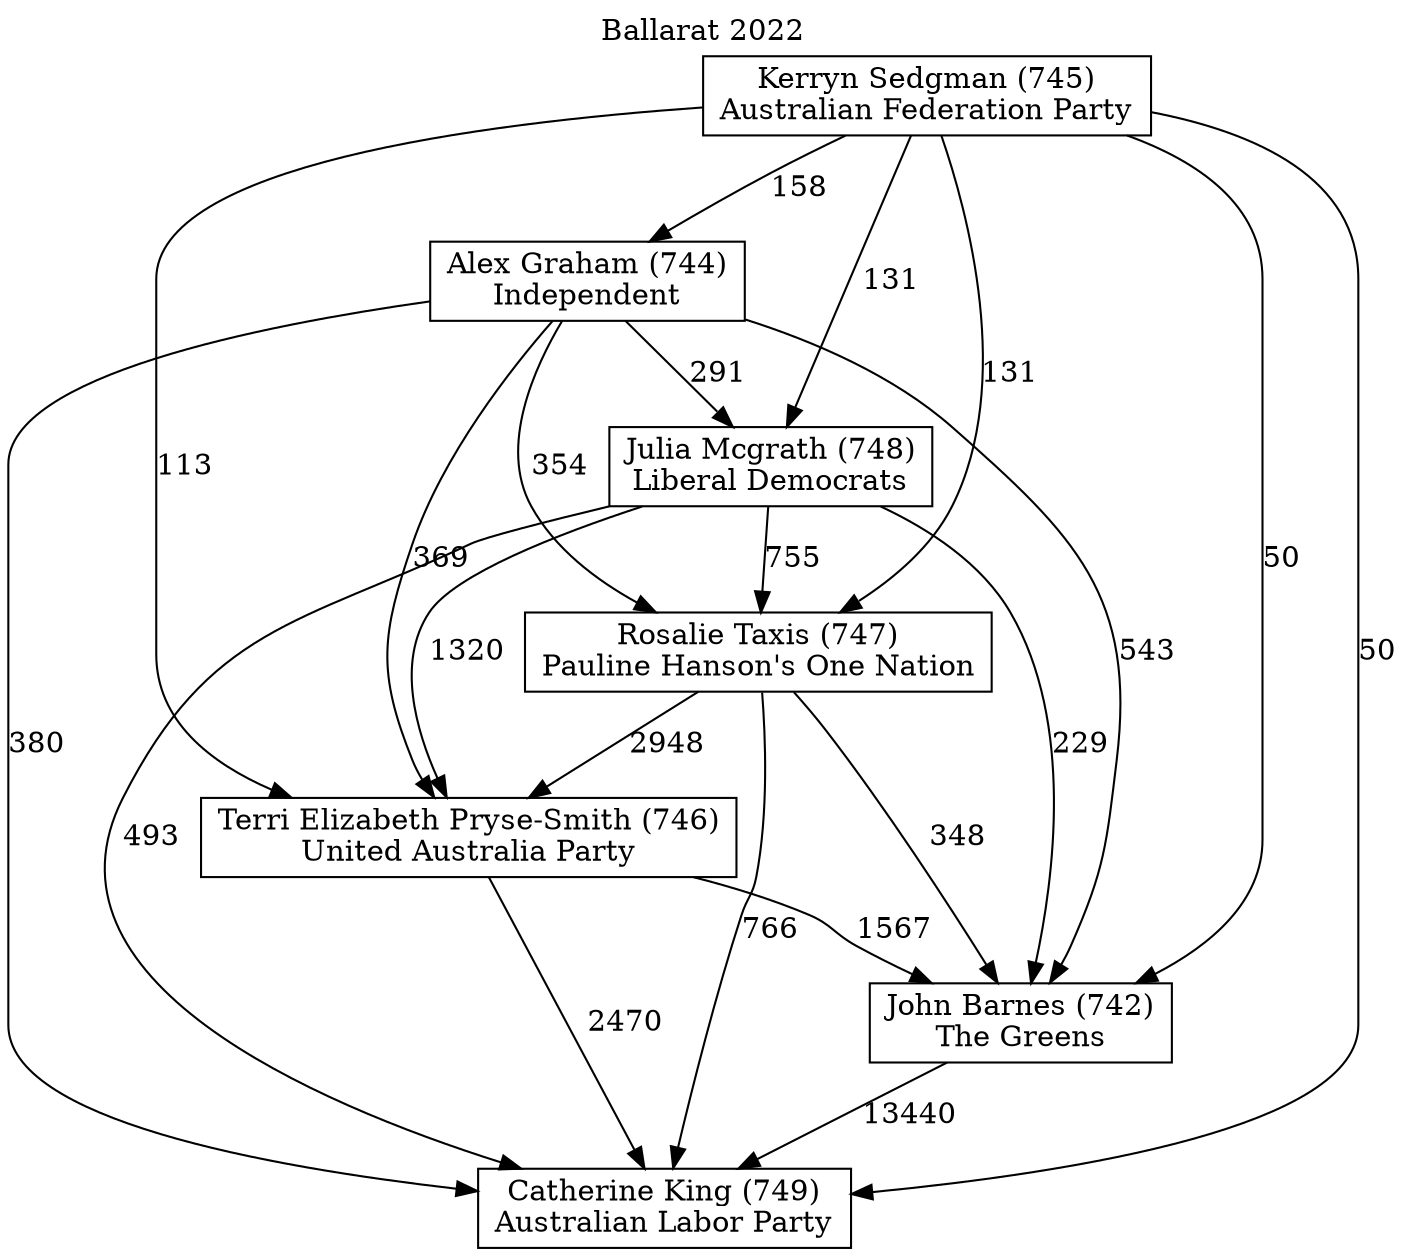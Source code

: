 // House preference flow
digraph "Catherine King (749)_Ballarat_2022" {
	graph [label="Ballarat 2022" labelloc=t mclimit=10]
	node [shape=box]
	"Alex Graham (744)" [label="Alex Graham (744)
Independent"]
	"Catherine King (749)" [label="Catherine King (749)
Australian Labor Party"]
	"John Barnes (742)" [label="John Barnes (742)
The Greens"]
	"Julia Mcgrath (748)" [label="Julia Mcgrath (748)
Liberal Democrats"]
	"Kerryn Sedgman (745)" [label="Kerryn Sedgman (745)
Australian Federation Party"]
	"Rosalie Taxis (747)" [label="Rosalie Taxis (747)
Pauline Hanson's One Nation"]
	"Terri Elizabeth Pryse-Smith (746)" [label="Terri Elizabeth Pryse-Smith (746)
United Australia Party"]
	"Alex Graham (744)" -> "Catherine King (749)" [label=380]
	"Alex Graham (744)" -> "John Barnes (742)" [label=543]
	"Alex Graham (744)" -> "Julia Mcgrath (748)" [label=291]
	"Alex Graham (744)" -> "Rosalie Taxis (747)" [label=354]
	"Alex Graham (744)" -> "Terri Elizabeth Pryse-Smith (746)" [label=369]
	"John Barnes (742)" -> "Catherine King (749)" [label=13440]
	"Julia Mcgrath (748)" -> "Catherine King (749)" [label=493]
	"Julia Mcgrath (748)" -> "John Barnes (742)" [label=229]
	"Julia Mcgrath (748)" -> "Rosalie Taxis (747)" [label=755]
	"Julia Mcgrath (748)" -> "Terri Elizabeth Pryse-Smith (746)" [label=1320]
	"Kerryn Sedgman (745)" -> "Alex Graham (744)" [label=158]
	"Kerryn Sedgman (745)" -> "Catherine King (749)" [label=50]
	"Kerryn Sedgman (745)" -> "John Barnes (742)" [label=50]
	"Kerryn Sedgman (745)" -> "Julia Mcgrath (748)" [label=131]
	"Kerryn Sedgman (745)" -> "Rosalie Taxis (747)" [label=131]
	"Kerryn Sedgman (745)" -> "Terri Elizabeth Pryse-Smith (746)" [label=113]
	"Rosalie Taxis (747)" -> "Catherine King (749)" [label=766]
	"Rosalie Taxis (747)" -> "John Barnes (742)" [label=348]
	"Rosalie Taxis (747)" -> "Terri Elizabeth Pryse-Smith (746)" [label=2948]
	"Terri Elizabeth Pryse-Smith (746)" -> "Catherine King (749)" [label=2470]
	"Terri Elizabeth Pryse-Smith (746)" -> "John Barnes (742)" [label=1567]
}

